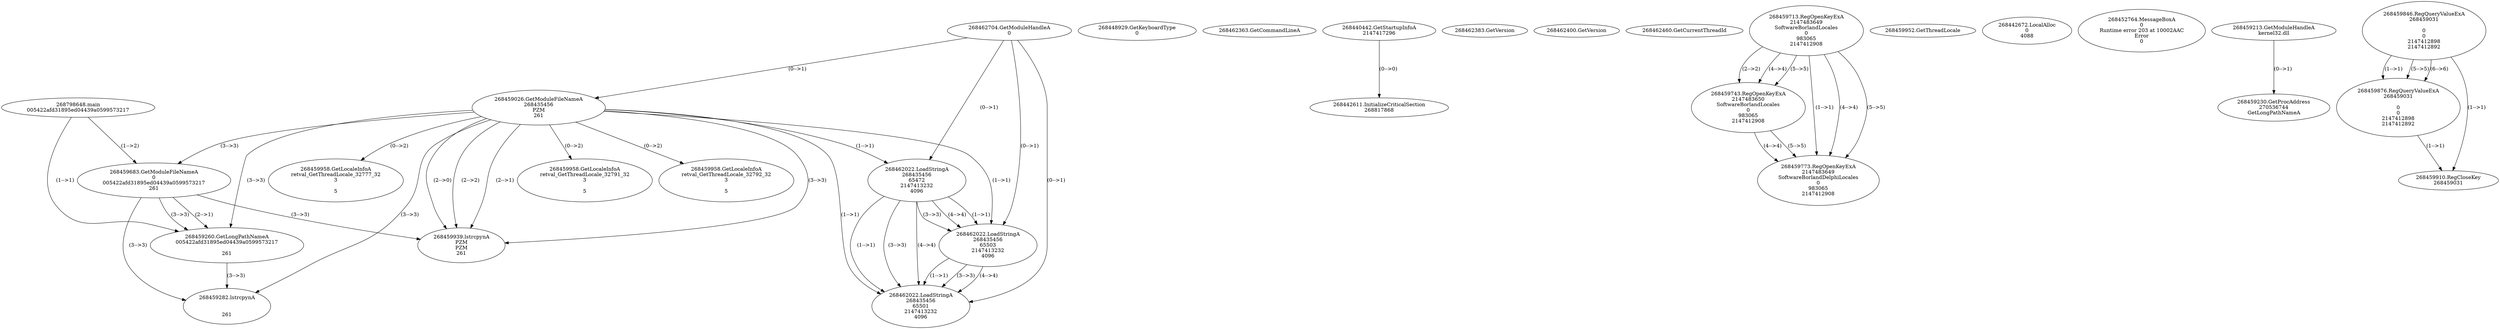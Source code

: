 // Global SCDG with merge call
digraph {
	0 [label="268798648.main
005422afd31895ed04439a0599573217"]
	1 [label="268462704.GetModuleHandleA
0"]
	2 [label="268448929.GetKeyboardType
0"]
	3 [label="268462363.GetCommandLineA
"]
	4 [label="268440442.GetStartupInfoA
2147417296"]
	5 [label="268462383.GetVersion
"]
	6 [label="268462400.GetVersion
"]
	7 [label="268462460.GetCurrentThreadId
"]
	8 [label="268459026.GetModuleFileNameA
268435456
PZM
261"]
	1 -> 8 [label="(0-->1)"]
	9 [label="268459683.GetModuleFileNameA
0
005422afd31895ed04439a0599573217
261"]
	0 -> 9 [label="(1-->2)"]
	8 -> 9 [label="(3-->3)"]
	10 [label="268459713.RegOpenKeyExA
2147483649
Software\Borland\Locales
0
983065
2147412908"]
	11 [label="268459743.RegOpenKeyExA
2147483650
Software\Borland\Locales
0
983065
2147412908"]
	10 -> 11 [label="(2-->2)"]
	10 -> 11 [label="(4-->4)"]
	10 -> 11 [label="(5-->5)"]
	12 [label="268459773.RegOpenKeyExA
2147483649
Software\Borland\Delphi\Locales
0
983065
2147412908"]
	10 -> 12 [label="(1-->1)"]
	10 -> 12 [label="(4-->4)"]
	11 -> 12 [label="(4-->4)"]
	10 -> 12 [label="(5-->5)"]
	11 -> 12 [label="(5-->5)"]
	13 [label="268459939.lstrcpynA
PZM
PZM
261"]
	8 -> 13 [label="(2-->1)"]
	8 -> 13 [label="(2-->2)"]
	8 -> 13 [label="(3-->3)"]
	9 -> 13 [label="(3-->3)"]
	8 -> 13 [label="(2-->0)"]
	14 [label="268459952.GetThreadLocale
"]
	15 [label="268459958.GetLocaleInfoA
retval_GetThreadLocale_32777_32
3

5"]
	8 -> 15 [label="(0-->2)"]
	16 [label="268462022.LoadStringA
268435456
65472
2147413232
4096"]
	1 -> 16 [label="(0-->1)"]
	8 -> 16 [label="(1-->1)"]
	17 [label="268462022.LoadStringA
268435456
65503
2147413232
4096"]
	1 -> 17 [label="(0-->1)"]
	8 -> 17 [label="(1-->1)"]
	16 -> 17 [label="(1-->1)"]
	16 -> 17 [label="(3-->3)"]
	16 -> 17 [label="(4-->4)"]
	18 [label="268442611.InitializeCriticalSection
268817868"]
	4 -> 18 [label="(0-->0)"]
	19 [label="268442672.LocalAlloc
0
4088"]
	20 [label="268452764.MessageBoxA
0
Runtime error 203 at 10002AAC
Error
0"]
	21 [label="268459213.GetModuleHandleA
kernel32.dll"]
	22 [label="268459230.GetProcAddress
270536744
GetLongPathNameA"]
	21 -> 22 [label="(0-->1)"]
	23 [label="268459260.GetLongPathNameA
005422afd31895ed04439a0599573217

261"]
	0 -> 23 [label="(1-->1)"]
	9 -> 23 [label="(2-->1)"]
	8 -> 23 [label="(3-->3)"]
	9 -> 23 [label="(3-->3)"]
	24 [label="268459282.lstrcpynA


261"]
	8 -> 24 [label="(3-->3)"]
	9 -> 24 [label="(3-->3)"]
	23 -> 24 [label="(3-->3)"]
	25 [label="268459846.RegQueryValueExA
268459031

0
0
2147412898
2147412892"]
	26 [label="268459876.RegQueryValueExA
268459031

0
0
2147412898
2147412892"]
	25 -> 26 [label="(1-->1)"]
	25 -> 26 [label="(5-->5)"]
	25 -> 26 [label="(6-->6)"]
	27 [label="268459910.RegCloseKey
268459031"]
	25 -> 27 [label="(1-->1)"]
	26 -> 27 [label="(1-->1)"]
	28 [label="268459958.GetLocaleInfoA
retval_GetThreadLocale_32791_32
3

5"]
	8 -> 28 [label="(0-->2)"]
	29 [label="268459958.GetLocaleInfoA
retval_GetThreadLocale_32792_32
3

5"]
	8 -> 29 [label="(0-->2)"]
	30 [label="268462022.LoadStringA
268435456
65501
2147413232
4096"]
	1 -> 30 [label="(0-->1)"]
	8 -> 30 [label="(1-->1)"]
	16 -> 30 [label="(1-->1)"]
	17 -> 30 [label="(1-->1)"]
	16 -> 30 [label="(3-->3)"]
	17 -> 30 [label="(3-->3)"]
	16 -> 30 [label="(4-->4)"]
	17 -> 30 [label="(4-->4)"]
}
